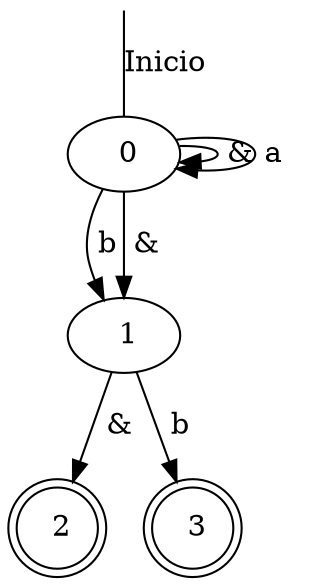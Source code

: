 digraph G {
  " 0" [shape=ellipse];
  " 0" [shape=ellipse];
  " 0" -> " 0" [label=" &"];
  " 0" [shape=ellipse];
  " 1" [shape=ellipse];
  " 0" -> " 1" [label=" b"];
  " 0" [shape=ellipse];
  " 1" [shape=ellipse];
  " 0" -> " 1" [label=" &"];
  " 0" [shape=ellipse];
  " 0" [shape=ellipse];
  " 0" -> " 0" [label=" a"];
  " 1" [shape=ellipse];
  " 2" [shape=ellipse];
  " 1" -> " 2" [label=" &"];
  " 2" [shape=ellipse];
  " 3" [shape=ellipse];
  " 1" -> " 3" [label=" b"];
  start [shape=none, label="", width=0, height=0];
  start -> " 0" [label="Inicio", dir=none];
  " 2" [shape=doublecircle];
  " 3" [shape=doublecircle];
}
